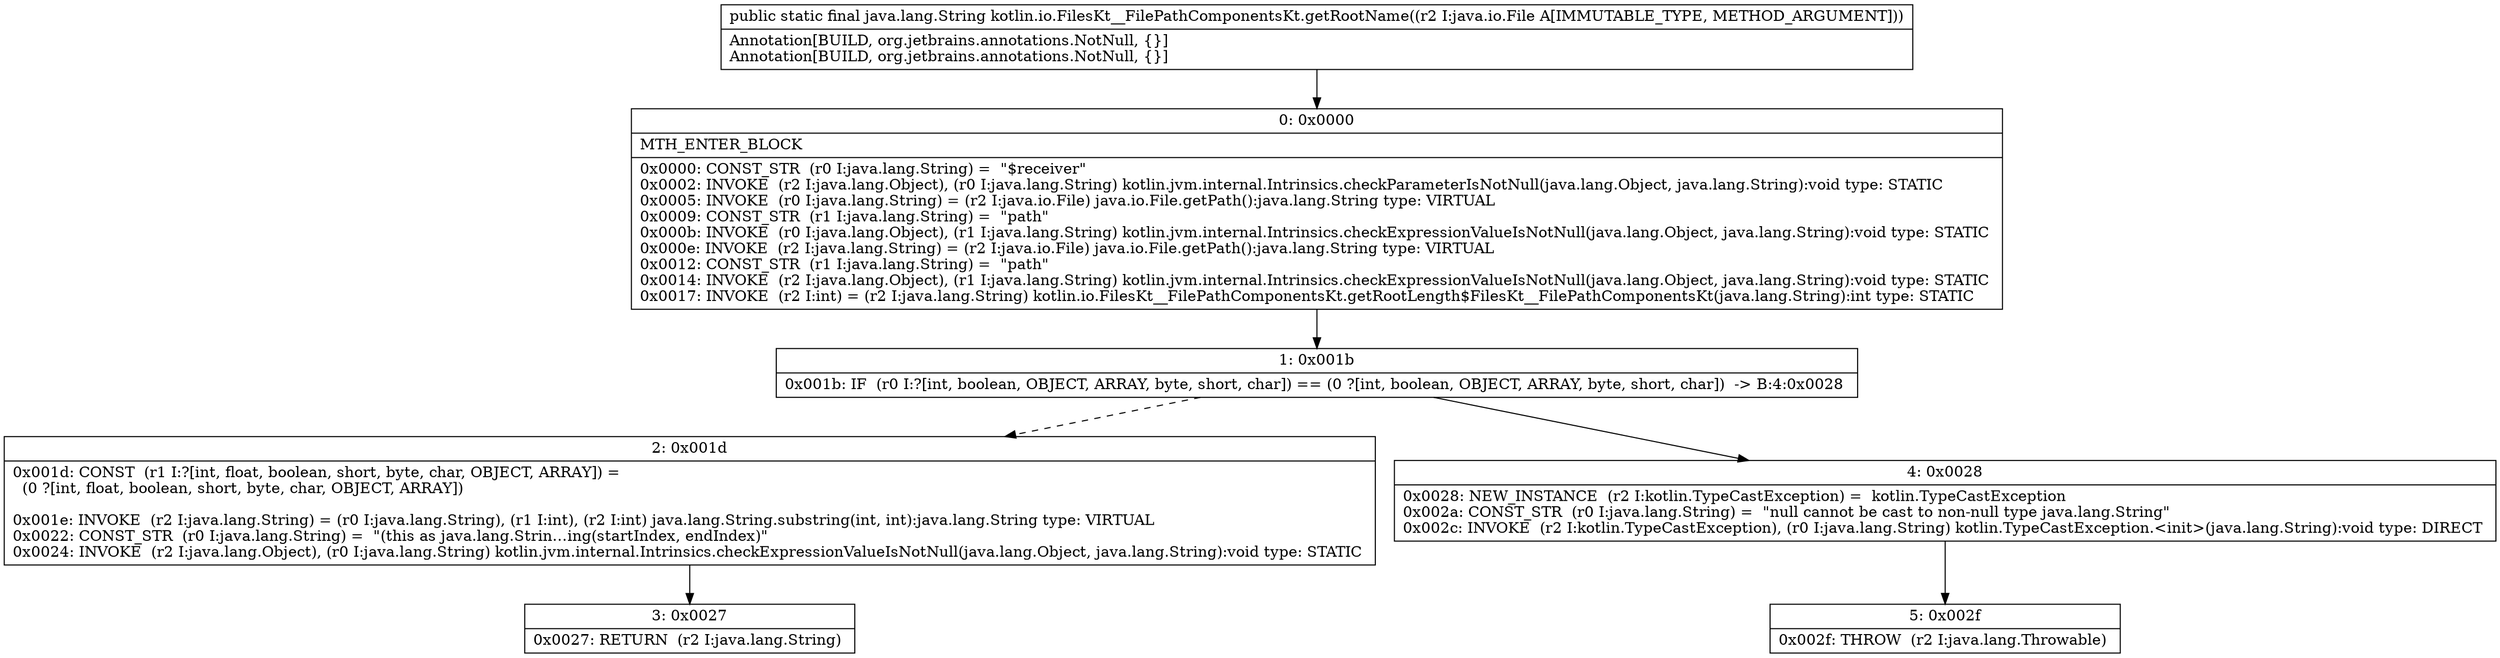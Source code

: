 digraph "CFG forkotlin.io.FilesKt__FilePathComponentsKt.getRootName(Ljava\/io\/File;)Ljava\/lang\/String;" {
Node_0 [shape=record,label="{0\:\ 0x0000|MTH_ENTER_BLOCK\l|0x0000: CONST_STR  (r0 I:java.lang.String) =  \"$receiver\" \l0x0002: INVOKE  (r2 I:java.lang.Object), (r0 I:java.lang.String) kotlin.jvm.internal.Intrinsics.checkParameterIsNotNull(java.lang.Object, java.lang.String):void type: STATIC \l0x0005: INVOKE  (r0 I:java.lang.String) = (r2 I:java.io.File) java.io.File.getPath():java.lang.String type: VIRTUAL \l0x0009: CONST_STR  (r1 I:java.lang.String) =  \"path\" \l0x000b: INVOKE  (r0 I:java.lang.Object), (r1 I:java.lang.String) kotlin.jvm.internal.Intrinsics.checkExpressionValueIsNotNull(java.lang.Object, java.lang.String):void type: STATIC \l0x000e: INVOKE  (r2 I:java.lang.String) = (r2 I:java.io.File) java.io.File.getPath():java.lang.String type: VIRTUAL \l0x0012: CONST_STR  (r1 I:java.lang.String) =  \"path\" \l0x0014: INVOKE  (r2 I:java.lang.Object), (r1 I:java.lang.String) kotlin.jvm.internal.Intrinsics.checkExpressionValueIsNotNull(java.lang.Object, java.lang.String):void type: STATIC \l0x0017: INVOKE  (r2 I:int) = (r2 I:java.lang.String) kotlin.io.FilesKt__FilePathComponentsKt.getRootLength$FilesKt__FilePathComponentsKt(java.lang.String):int type: STATIC \l}"];
Node_1 [shape=record,label="{1\:\ 0x001b|0x001b: IF  (r0 I:?[int, boolean, OBJECT, ARRAY, byte, short, char]) == (0 ?[int, boolean, OBJECT, ARRAY, byte, short, char])  \-\> B:4:0x0028 \l}"];
Node_2 [shape=record,label="{2\:\ 0x001d|0x001d: CONST  (r1 I:?[int, float, boolean, short, byte, char, OBJECT, ARRAY]) = \l  (0 ?[int, float, boolean, short, byte, char, OBJECT, ARRAY])\l \l0x001e: INVOKE  (r2 I:java.lang.String) = (r0 I:java.lang.String), (r1 I:int), (r2 I:int) java.lang.String.substring(int, int):java.lang.String type: VIRTUAL \l0x0022: CONST_STR  (r0 I:java.lang.String) =  \"(this as java.lang.Strin…ing(startIndex, endIndex)\" \l0x0024: INVOKE  (r2 I:java.lang.Object), (r0 I:java.lang.String) kotlin.jvm.internal.Intrinsics.checkExpressionValueIsNotNull(java.lang.Object, java.lang.String):void type: STATIC \l}"];
Node_3 [shape=record,label="{3\:\ 0x0027|0x0027: RETURN  (r2 I:java.lang.String) \l}"];
Node_4 [shape=record,label="{4\:\ 0x0028|0x0028: NEW_INSTANCE  (r2 I:kotlin.TypeCastException) =  kotlin.TypeCastException \l0x002a: CONST_STR  (r0 I:java.lang.String) =  \"null cannot be cast to non\-null type java.lang.String\" \l0x002c: INVOKE  (r2 I:kotlin.TypeCastException), (r0 I:java.lang.String) kotlin.TypeCastException.\<init\>(java.lang.String):void type: DIRECT \l}"];
Node_5 [shape=record,label="{5\:\ 0x002f|0x002f: THROW  (r2 I:java.lang.Throwable) \l}"];
MethodNode[shape=record,label="{public static final java.lang.String kotlin.io.FilesKt__FilePathComponentsKt.getRootName((r2 I:java.io.File A[IMMUTABLE_TYPE, METHOD_ARGUMENT]))  | Annotation[BUILD, org.jetbrains.annotations.NotNull, \{\}]\lAnnotation[BUILD, org.jetbrains.annotations.NotNull, \{\}]\l}"];
MethodNode -> Node_0;
Node_0 -> Node_1;
Node_1 -> Node_2[style=dashed];
Node_1 -> Node_4;
Node_2 -> Node_3;
Node_4 -> Node_5;
}

